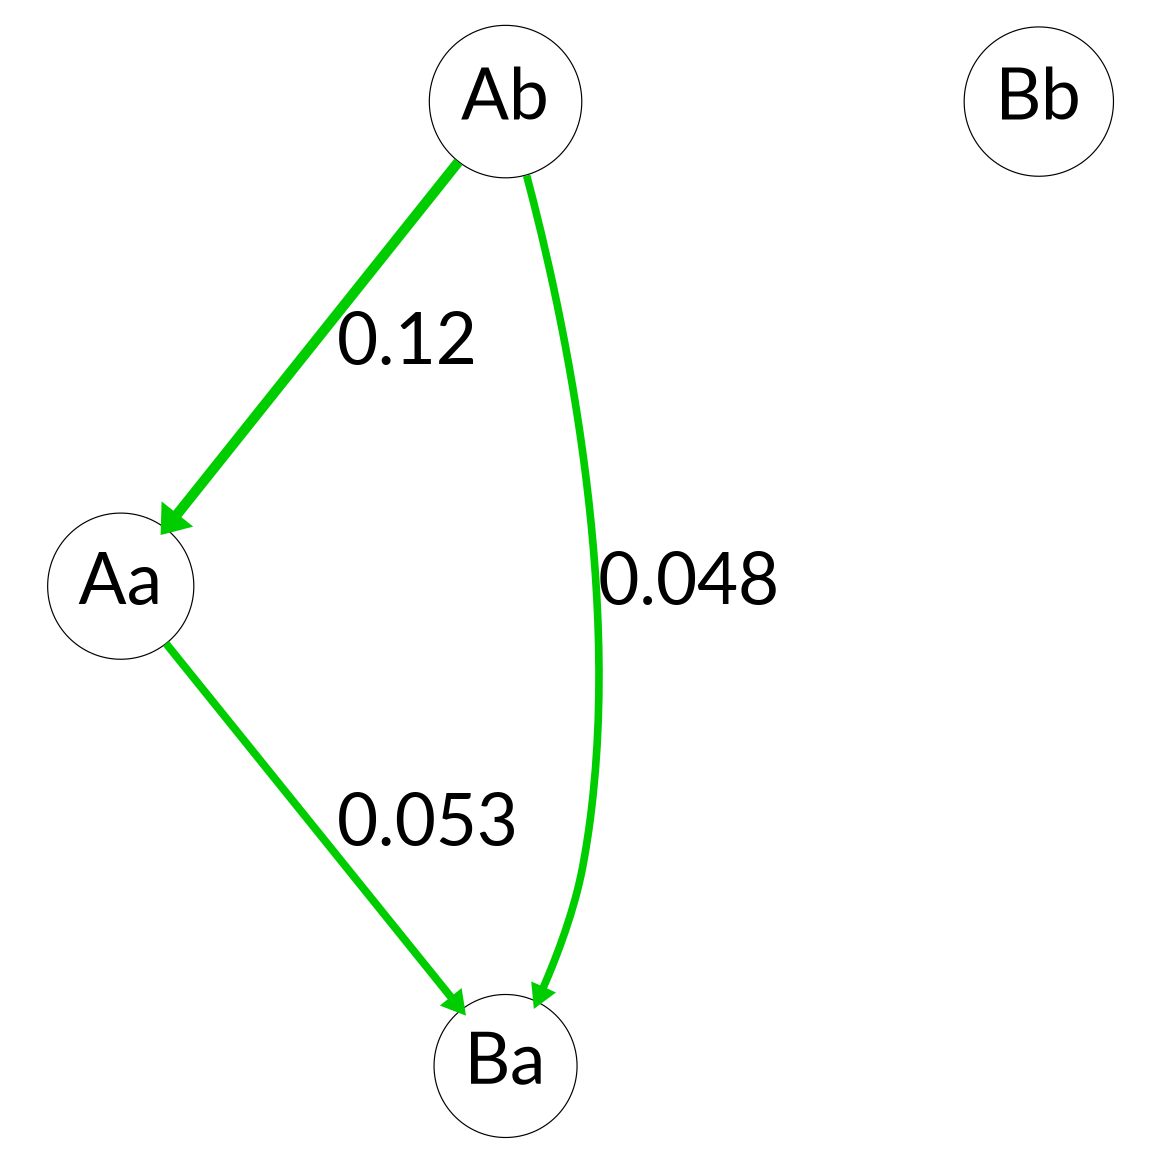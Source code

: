// Invasion Network
digraph "151-invasion-network" {
	graph [dpi=200 fixedsize=false lheight=100 lwidth=100 nodesep=3 pad=0.3 ranksep=3 ratio=1 size="7.75,10.25"]
	node [fontcolor=black fontname=Lato fontsize=60]
	edge [fontname=Lato fontsize=60 weight=1]
	Aa [pos="0,0" shape=circle]
	Ab [pos="0,1" shape=circle]
	Ba [pos="1,0" shape=circle]
	Bb [pos="1,1" shape=circle]
	Aa -> Ba [label=0.053 arrowsize=1.053 color=green3 penwidth=6.59]
	Ab -> Aa [label=0.12 arrowsize=1.12 color=green3 penwidth=8.6]
	Ab -> Ba [label=0.048 arrowsize=1.048 color=green3 penwidth=6.4399999999999995]
}
